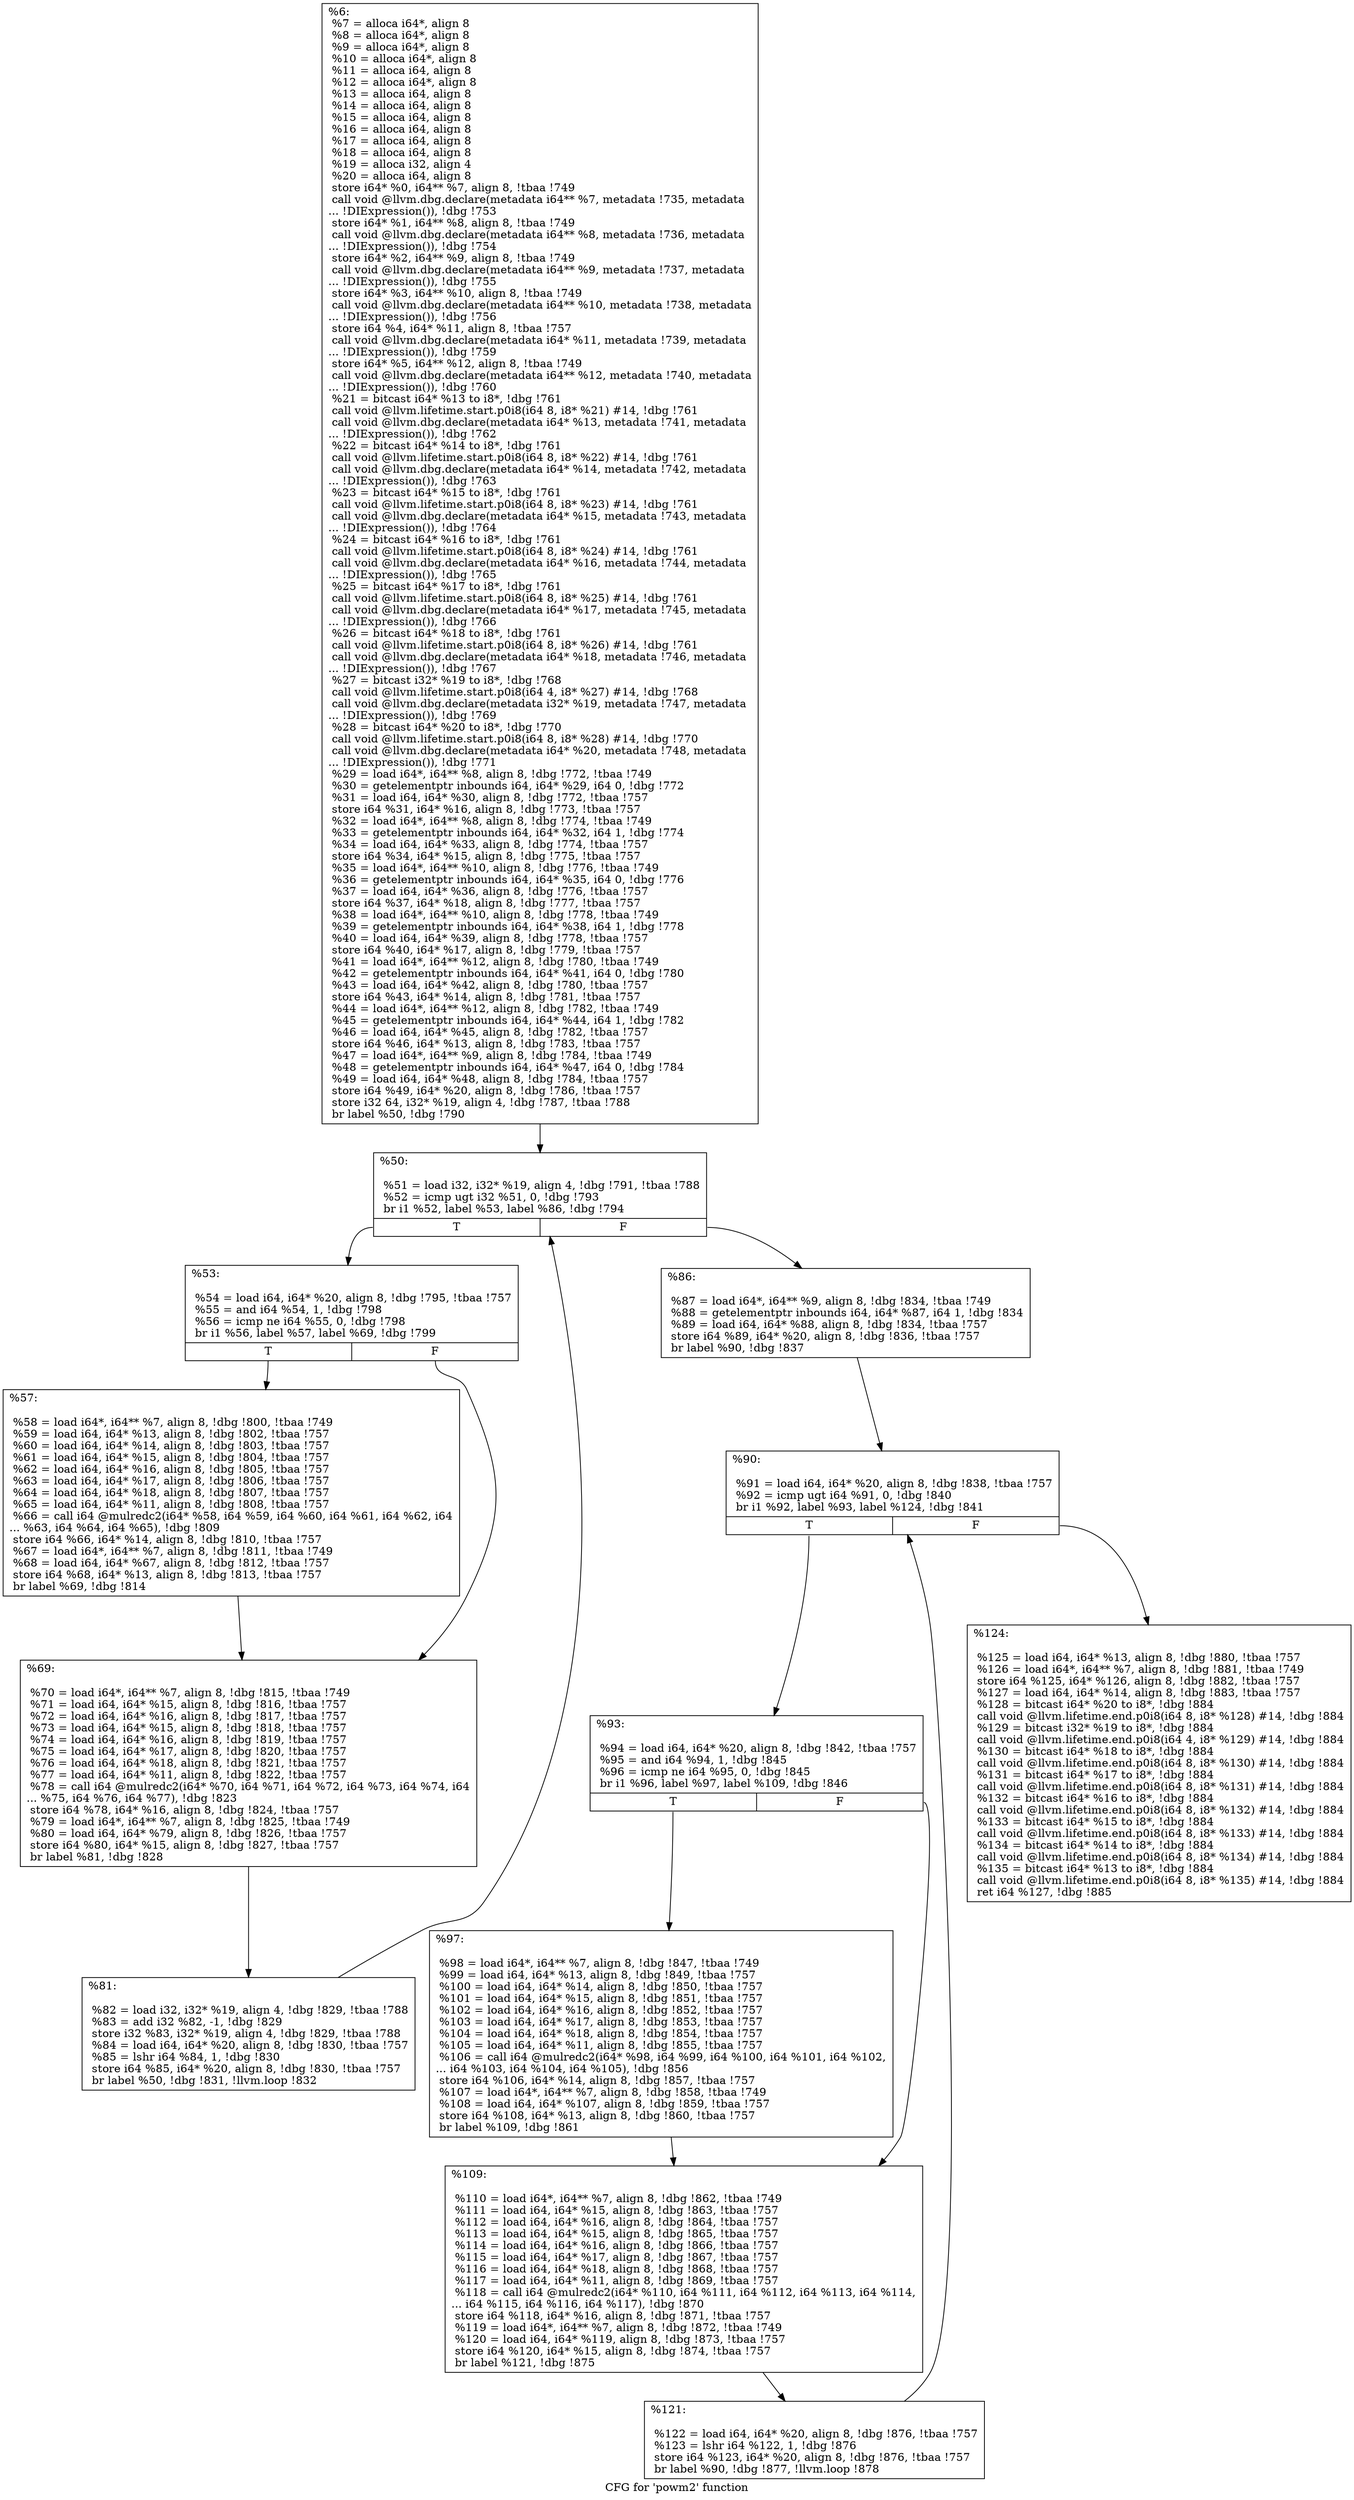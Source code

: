digraph "CFG for 'powm2' function" {
	label="CFG for 'powm2' function";

	Node0x1789210 [shape=record,label="{%6:\l  %7 = alloca i64*, align 8\l  %8 = alloca i64*, align 8\l  %9 = alloca i64*, align 8\l  %10 = alloca i64*, align 8\l  %11 = alloca i64, align 8\l  %12 = alloca i64*, align 8\l  %13 = alloca i64, align 8\l  %14 = alloca i64, align 8\l  %15 = alloca i64, align 8\l  %16 = alloca i64, align 8\l  %17 = alloca i64, align 8\l  %18 = alloca i64, align 8\l  %19 = alloca i32, align 4\l  %20 = alloca i64, align 8\l  store i64* %0, i64** %7, align 8, !tbaa !749\l  call void @llvm.dbg.declare(metadata i64** %7, metadata !735, metadata\l... !DIExpression()), !dbg !753\l  store i64* %1, i64** %8, align 8, !tbaa !749\l  call void @llvm.dbg.declare(metadata i64** %8, metadata !736, metadata\l... !DIExpression()), !dbg !754\l  store i64* %2, i64** %9, align 8, !tbaa !749\l  call void @llvm.dbg.declare(metadata i64** %9, metadata !737, metadata\l... !DIExpression()), !dbg !755\l  store i64* %3, i64** %10, align 8, !tbaa !749\l  call void @llvm.dbg.declare(metadata i64** %10, metadata !738, metadata\l... !DIExpression()), !dbg !756\l  store i64 %4, i64* %11, align 8, !tbaa !757\l  call void @llvm.dbg.declare(metadata i64* %11, metadata !739, metadata\l... !DIExpression()), !dbg !759\l  store i64* %5, i64** %12, align 8, !tbaa !749\l  call void @llvm.dbg.declare(metadata i64** %12, metadata !740, metadata\l... !DIExpression()), !dbg !760\l  %21 = bitcast i64* %13 to i8*, !dbg !761\l  call void @llvm.lifetime.start.p0i8(i64 8, i8* %21) #14, !dbg !761\l  call void @llvm.dbg.declare(metadata i64* %13, metadata !741, metadata\l... !DIExpression()), !dbg !762\l  %22 = bitcast i64* %14 to i8*, !dbg !761\l  call void @llvm.lifetime.start.p0i8(i64 8, i8* %22) #14, !dbg !761\l  call void @llvm.dbg.declare(metadata i64* %14, metadata !742, metadata\l... !DIExpression()), !dbg !763\l  %23 = bitcast i64* %15 to i8*, !dbg !761\l  call void @llvm.lifetime.start.p0i8(i64 8, i8* %23) #14, !dbg !761\l  call void @llvm.dbg.declare(metadata i64* %15, metadata !743, metadata\l... !DIExpression()), !dbg !764\l  %24 = bitcast i64* %16 to i8*, !dbg !761\l  call void @llvm.lifetime.start.p0i8(i64 8, i8* %24) #14, !dbg !761\l  call void @llvm.dbg.declare(metadata i64* %16, metadata !744, metadata\l... !DIExpression()), !dbg !765\l  %25 = bitcast i64* %17 to i8*, !dbg !761\l  call void @llvm.lifetime.start.p0i8(i64 8, i8* %25) #14, !dbg !761\l  call void @llvm.dbg.declare(metadata i64* %17, metadata !745, metadata\l... !DIExpression()), !dbg !766\l  %26 = bitcast i64* %18 to i8*, !dbg !761\l  call void @llvm.lifetime.start.p0i8(i64 8, i8* %26) #14, !dbg !761\l  call void @llvm.dbg.declare(metadata i64* %18, metadata !746, metadata\l... !DIExpression()), !dbg !767\l  %27 = bitcast i32* %19 to i8*, !dbg !768\l  call void @llvm.lifetime.start.p0i8(i64 4, i8* %27) #14, !dbg !768\l  call void @llvm.dbg.declare(metadata i32* %19, metadata !747, metadata\l... !DIExpression()), !dbg !769\l  %28 = bitcast i64* %20 to i8*, !dbg !770\l  call void @llvm.lifetime.start.p0i8(i64 8, i8* %28) #14, !dbg !770\l  call void @llvm.dbg.declare(metadata i64* %20, metadata !748, metadata\l... !DIExpression()), !dbg !771\l  %29 = load i64*, i64** %8, align 8, !dbg !772, !tbaa !749\l  %30 = getelementptr inbounds i64, i64* %29, i64 0, !dbg !772\l  %31 = load i64, i64* %30, align 8, !dbg !772, !tbaa !757\l  store i64 %31, i64* %16, align 8, !dbg !773, !tbaa !757\l  %32 = load i64*, i64** %8, align 8, !dbg !774, !tbaa !749\l  %33 = getelementptr inbounds i64, i64* %32, i64 1, !dbg !774\l  %34 = load i64, i64* %33, align 8, !dbg !774, !tbaa !757\l  store i64 %34, i64* %15, align 8, !dbg !775, !tbaa !757\l  %35 = load i64*, i64** %10, align 8, !dbg !776, !tbaa !749\l  %36 = getelementptr inbounds i64, i64* %35, i64 0, !dbg !776\l  %37 = load i64, i64* %36, align 8, !dbg !776, !tbaa !757\l  store i64 %37, i64* %18, align 8, !dbg !777, !tbaa !757\l  %38 = load i64*, i64** %10, align 8, !dbg !778, !tbaa !749\l  %39 = getelementptr inbounds i64, i64* %38, i64 1, !dbg !778\l  %40 = load i64, i64* %39, align 8, !dbg !778, !tbaa !757\l  store i64 %40, i64* %17, align 8, !dbg !779, !tbaa !757\l  %41 = load i64*, i64** %12, align 8, !dbg !780, !tbaa !749\l  %42 = getelementptr inbounds i64, i64* %41, i64 0, !dbg !780\l  %43 = load i64, i64* %42, align 8, !dbg !780, !tbaa !757\l  store i64 %43, i64* %14, align 8, !dbg !781, !tbaa !757\l  %44 = load i64*, i64** %12, align 8, !dbg !782, !tbaa !749\l  %45 = getelementptr inbounds i64, i64* %44, i64 1, !dbg !782\l  %46 = load i64, i64* %45, align 8, !dbg !782, !tbaa !757\l  store i64 %46, i64* %13, align 8, !dbg !783, !tbaa !757\l  %47 = load i64*, i64** %9, align 8, !dbg !784, !tbaa !749\l  %48 = getelementptr inbounds i64, i64* %47, i64 0, !dbg !784\l  %49 = load i64, i64* %48, align 8, !dbg !784, !tbaa !757\l  store i64 %49, i64* %20, align 8, !dbg !786, !tbaa !757\l  store i32 64, i32* %19, align 4, !dbg !787, !tbaa !788\l  br label %50, !dbg !790\l}"];
	Node0x1789210 -> Node0x17893d0;
	Node0x17893d0 [shape=record,label="{%50:\l\l  %51 = load i32, i32* %19, align 4, !dbg !791, !tbaa !788\l  %52 = icmp ugt i32 %51, 0, !dbg !793\l  br i1 %52, label %53, label %86, !dbg !794\l|{<s0>T|<s1>F}}"];
	Node0x17893d0:s0 -> Node0x1789420;
	Node0x17893d0:s1 -> Node0x1789560;
	Node0x1789420 [shape=record,label="{%53:\l\l  %54 = load i64, i64* %20, align 8, !dbg !795, !tbaa !757\l  %55 = and i64 %54, 1, !dbg !798\l  %56 = icmp ne i64 %55, 0, !dbg !798\l  br i1 %56, label %57, label %69, !dbg !799\l|{<s0>T|<s1>F}}"];
	Node0x1789420:s0 -> Node0x1789470;
	Node0x1789420:s1 -> Node0x17894c0;
	Node0x1789470 [shape=record,label="{%57:\l\l  %58 = load i64*, i64** %7, align 8, !dbg !800, !tbaa !749\l  %59 = load i64, i64* %13, align 8, !dbg !802, !tbaa !757\l  %60 = load i64, i64* %14, align 8, !dbg !803, !tbaa !757\l  %61 = load i64, i64* %15, align 8, !dbg !804, !tbaa !757\l  %62 = load i64, i64* %16, align 8, !dbg !805, !tbaa !757\l  %63 = load i64, i64* %17, align 8, !dbg !806, !tbaa !757\l  %64 = load i64, i64* %18, align 8, !dbg !807, !tbaa !757\l  %65 = load i64, i64* %11, align 8, !dbg !808, !tbaa !757\l  %66 = call i64 @mulredc2(i64* %58, i64 %59, i64 %60, i64 %61, i64 %62, i64\l... %63, i64 %64, i64 %65), !dbg !809\l  store i64 %66, i64* %14, align 8, !dbg !810, !tbaa !757\l  %67 = load i64*, i64** %7, align 8, !dbg !811, !tbaa !749\l  %68 = load i64, i64* %67, align 8, !dbg !812, !tbaa !757\l  store i64 %68, i64* %13, align 8, !dbg !813, !tbaa !757\l  br label %69, !dbg !814\l}"];
	Node0x1789470 -> Node0x17894c0;
	Node0x17894c0 [shape=record,label="{%69:\l\l  %70 = load i64*, i64** %7, align 8, !dbg !815, !tbaa !749\l  %71 = load i64, i64* %15, align 8, !dbg !816, !tbaa !757\l  %72 = load i64, i64* %16, align 8, !dbg !817, !tbaa !757\l  %73 = load i64, i64* %15, align 8, !dbg !818, !tbaa !757\l  %74 = load i64, i64* %16, align 8, !dbg !819, !tbaa !757\l  %75 = load i64, i64* %17, align 8, !dbg !820, !tbaa !757\l  %76 = load i64, i64* %18, align 8, !dbg !821, !tbaa !757\l  %77 = load i64, i64* %11, align 8, !dbg !822, !tbaa !757\l  %78 = call i64 @mulredc2(i64* %70, i64 %71, i64 %72, i64 %73, i64 %74, i64\l... %75, i64 %76, i64 %77), !dbg !823\l  store i64 %78, i64* %16, align 8, !dbg !824, !tbaa !757\l  %79 = load i64*, i64** %7, align 8, !dbg !825, !tbaa !749\l  %80 = load i64, i64* %79, align 8, !dbg !826, !tbaa !757\l  store i64 %80, i64* %15, align 8, !dbg !827, !tbaa !757\l  br label %81, !dbg !828\l}"];
	Node0x17894c0 -> Node0x1789510;
	Node0x1789510 [shape=record,label="{%81:\l\l  %82 = load i32, i32* %19, align 4, !dbg !829, !tbaa !788\l  %83 = add i32 %82, -1, !dbg !829\l  store i32 %83, i32* %19, align 4, !dbg !829, !tbaa !788\l  %84 = load i64, i64* %20, align 8, !dbg !830, !tbaa !757\l  %85 = lshr i64 %84, 1, !dbg !830\l  store i64 %85, i64* %20, align 8, !dbg !830, !tbaa !757\l  br label %50, !dbg !831, !llvm.loop !832\l}"];
	Node0x1789510 -> Node0x17893d0;
	Node0x1789560 [shape=record,label="{%86:\l\l  %87 = load i64*, i64** %9, align 8, !dbg !834, !tbaa !749\l  %88 = getelementptr inbounds i64, i64* %87, i64 1, !dbg !834\l  %89 = load i64, i64* %88, align 8, !dbg !834, !tbaa !757\l  store i64 %89, i64* %20, align 8, !dbg !836, !tbaa !757\l  br label %90, !dbg !837\l}"];
	Node0x1789560 -> Node0x17895b0;
	Node0x17895b0 [shape=record,label="{%90:\l\l  %91 = load i64, i64* %20, align 8, !dbg !838, !tbaa !757\l  %92 = icmp ugt i64 %91, 0, !dbg !840\l  br i1 %92, label %93, label %124, !dbg !841\l|{<s0>T|<s1>F}}"];
	Node0x17895b0:s0 -> Node0x1789600;
	Node0x17895b0:s1 -> Node0x1789740;
	Node0x1789600 [shape=record,label="{%93:\l\l  %94 = load i64, i64* %20, align 8, !dbg !842, !tbaa !757\l  %95 = and i64 %94, 1, !dbg !845\l  %96 = icmp ne i64 %95, 0, !dbg !845\l  br i1 %96, label %97, label %109, !dbg !846\l|{<s0>T|<s1>F}}"];
	Node0x1789600:s0 -> Node0x1789650;
	Node0x1789600:s1 -> Node0x17896a0;
	Node0x1789650 [shape=record,label="{%97:\l\l  %98 = load i64*, i64** %7, align 8, !dbg !847, !tbaa !749\l  %99 = load i64, i64* %13, align 8, !dbg !849, !tbaa !757\l  %100 = load i64, i64* %14, align 8, !dbg !850, !tbaa !757\l  %101 = load i64, i64* %15, align 8, !dbg !851, !tbaa !757\l  %102 = load i64, i64* %16, align 8, !dbg !852, !tbaa !757\l  %103 = load i64, i64* %17, align 8, !dbg !853, !tbaa !757\l  %104 = load i64, i64* %18, align 8, !dbg !854, !tbaa !757\l  %105 = load i64, i64* %11, align 8, !dbg !855, !tbaa !757\l  %106 = call i64 @mulredc2(i64* %98, i64 %99, i64 %100, i64 %101, i64 %102,\l... i64 %103, i64 %104, i64 %105), !dbg !856\l  store i64 %106, i64* %14, align 8, !dbg !857, !tbaa !757\l  %107 = load i64*, i64** %7, align 8, !dbg !858, !tbaa !749\l  %108 = load i64, i64* %107, align 8, !dbg !859, !tbaa !757\l  store i64 %108, i64* %13, align 8, !dbg !860, !tbaa !757\l  br label %109, !dbg !861\l}"];
	Node0x1789650 -> Node0x17896a0;
	Node0x17896a0 [shape=record,label="{%109:\l\l  %110 = load i64*, i64** %7, align 8, !dbg !862, !tbaa !749\l  %111 = load i64, i64* %15, align 8, !dbg !863, !tbaa !757\l  %112 = load i64, i64* %16, align 8, !dbg !864, !tbaa !757\l  %113 = load i64, i64* %15, align 8, !dbg !865, !tbaa !757\l  %114 = load i64, i64* %16, align 8, !dbg !866, !tbaa !757\l  %115 = load i64, i64* %17, align 8, !dbg !867, !tbaa !757\l  %116 = load i64, i64* %18, align 8, !dbg !868, !tbaa !757\l  %117 = load i64, i64* %11, align 8, !dbg !869, !tbaa !757\l  %118 = call i64 @mulredc2(i64* %110, i64 %111, i64 %112, i64 %113, i64 %114,\l... i64 %115, i64 %116, i64 %117), !dbg !870\l  store i64 %118, i64* %16, align 8, !dbg !871, !tbaa !757\l  %119 = load i64*, i64** %7, align 8, !dbg !872, !tbaa !749\l  %120 = load i64, i64* %119, align 8, !dbg !873, !tbaa !757\l  store i64 %120, i64* %15, align 8, !dbg !874, !tbaa !757\l  br label %121, !dbg !875\l}"];
	Node0x17896a0 -> Node0x17896f0;
	Node0x17896f0 [shape=record,label="{%121:\l\l  %122 = load i64, i64* %20, align 8, !dbg !876, !tbaa !757\l  %123 = lshr i64 %122, 1, !dbg !876\l  store i64 %123, i64* %20, align 8, !dbg !876, !tbaa !757\l  br label %90, !dbg !877, !llvm.loop !878\l}"];
	Node0x17896f0 -> Node0x17895b0;
	Node0x1789740 [shape=record,label="{%124:\l\l  %125 = load i64, i64* %13, align 8, !dbg !880, !tbaa !757\l  %126 = load i64*, i64** %7, align 8, !dbg !881, !tbaa !749\l  store i64 %125, i64* %126, align 8, !dbg !882, !tbaa !757\l  %127 = load i64, i64* %14, align 8, !dbg !883, !tbaa !757\l  %128 = bitcast i64* %20 to i8*, !dbg !884\l  call void @llvm.lifetime.end.p0i8(i64 8, i8* %128) #14, !dbg !884\l  %129 = bitcast i32* %19 to i8*, !dbg !884\l  call void @llvm.lifetime.end.p0i8(i64 4, i8* %129) #14, !dbg !884\l  %130 = bitcast i64* %18 to i8*, !dbg !884\l  call void @llvm.lifetime.end.p0i8(i64 8, i8* %130) #14, !dbg !884\l  %131 = bitcast i64* %17 to i8*, !dbg !884\l  call void @llvm.lifetime.end.p0i8(i64 8, i8* %131) #14, !dbg !884\l  %132 = bitcast i64* %16 to i8*, !dbg !884\l  call void @llvm.lifetime.end.p0i8(i64 8, i8* %132) #14, !dbg !884\l  %133 = bitcast i64* %15 to i8*, !dbg !884\l  call void @llvm.lifetime.end.p0i8(i64 8, i8* %133) #14, !dbg !884\l  %134 = bitcast i64* %14 to i8*, !dbg !884\l  call void @llvm.lifetime.end.p0i8(i64 8, i8* %134) #14, !dbg !884\l  %135 = bitcast i64* %13 to i8*, !dbg !884\l  call void @llvm.lifetime.end.p0i8(i64 8, i8* %135) #14, !dbg !884\l  ret i64 %127, !dbg !885\l}"];
}
